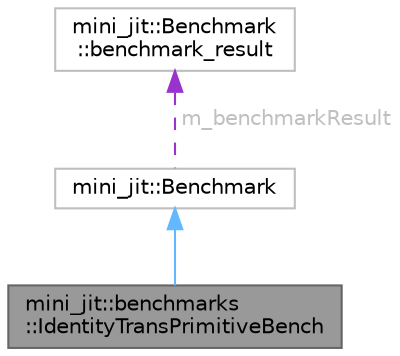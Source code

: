 digraph "mini_jit::benchmarks::IdentityTransPrimitiveBench"
{
 // LATEX_PDF_SIZE
  bgcolor="transparent";
  edge [fontname=Helvetica,fontsize=10,labelfontname=Helvetica,labelfontsize=10];
  node [fontname=Helvetica,fontsize=10,shape=box,height=0.2,width=0.4];
  Node1 [id="Node000001",label="mini_jit::benchmarks\l::IdentityTransPrimitiveBench",height=0.2,width=0.4,color="gray40", fillcolor="grey60", style="filled", fontcolor="black",tooltip=" "];
  Node2 -> Node1 [id="edge1_Node000001_Node000002",dir="back",color="steelblue1",style="solid",tooltip=" "];
  Node2 [id="Node000002",label="mini_jit::Benchmark",height=0.2,width=0.4,color="grey75", fillcolor="white", style="filled",URL="$classmini__jit_1_1Benchmark.html",tooltip=" "];
  Node3 -> Node2 [id="edge2_Node000002_Node000003",dir="back",color="darkorchid3",style="dashed",tooltip=" ",label=" m_benchmarkResult",fontcolor="grey" ];
  Node3 [id="Node000003",label="mini_jit::Benchmark\l::benchmark_result",height=0.2,width=0.4,color="grey75", fillcolor="white", style="filled",URL="$structmini__jit_1_1Benchmark_1_1benchmark__result.html",tooltip=" "];
}
